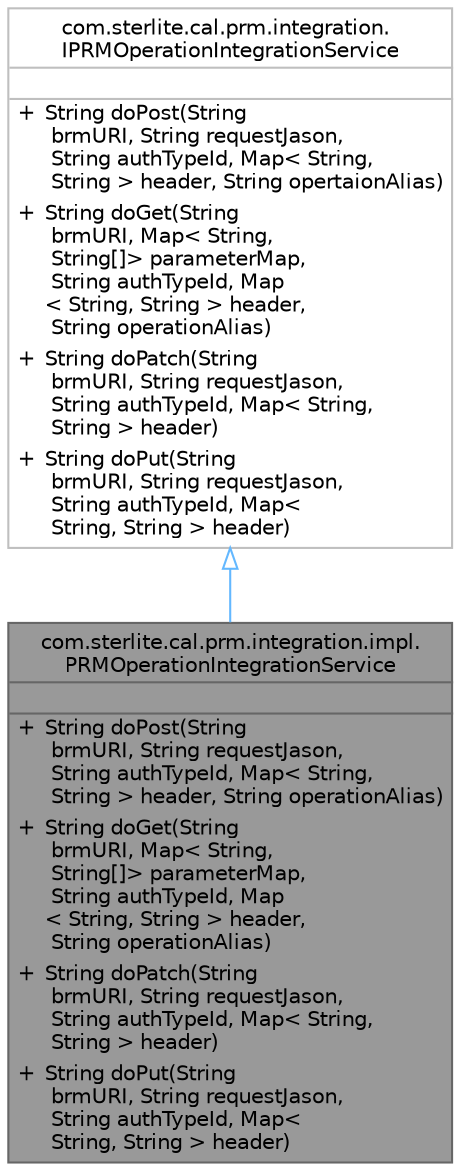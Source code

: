 digraph "com.sterlite.cal.prm.integration.impl.PRMOperationIntegrationService"
{
 // LATEX_PDF_SIZE
  bgcolor="transparent";
  edge [fontname=Helvetica,fontsize=10,labelfontname=Helvetica,labelfontsize=10];
  node [fontname=Helvetica,fontsize=10,shape=box,height=0.2,width=0.4];
  Node1 [id="Node000001",shape=plain,label=<<TABLE CELLBORDER="0" BORDER="1"><TR><TD COLSPAN="2" CELLPADDING="1" CELLSPACING="0">com.sterlite.cal.prm.integration.impl.<BR ALIGN="LEFT"/>PRMOperationIntegrationService</TD></TR>
<HR/>
<TR><TD COLSPAN="2" CELLPADDING="1" CELLSPACING="0">&nbsp;</TD></TR>
<HR/>
<TR><TD VALIGN="top" CELLPADDING="1" CELLSPACING="0">+</TD><TD VALIGN="top" ALIGN="LEFT" CELLPADDING="1" CELLSPACING="0">String doPost(String<BR ALIGN="LEFT"/> brmURI, String requestJason,<BR ALIGN="LEFT"/> String authTypeId, Map&lt; String,<BR ALIGN="LEFT"/> String &gt; header, String operationAlias)<BR ALIGN="LEFT"/></TD></TR>
<TR><TD VALIGN="top" CELLPADDING="1" CELLSPACING="0">+</TD><TD VALIGN="top" ALIGN="LEFT" CELLPADDING="1" CELLSPACING="0">String doGet(String<BR ALIGN="LEFT"/> brmURI, Map&lt; String,<BR ALIGN="LEFT"/> String[]&gt; parameterMap,<BR ALIGN="LEFT"/> String authTypeId, Map<BR ALIGN="LEFT"/>&lt; String, String &gt; header,<BR ALIGN="LEFT"/> String operationAlias)<BR ALIGN="LEFT"/></TD></TR>
<TR><TD VALIGN="top" CELLPADDING="1" CELLSPACING="0">+</TD><TD VALIGN="top" ALIGN="LEFT" CELLPADDING="1" CELLSPACING="0">String doPatch(String<BR ALIGN="LEFT"/> brmURI, String requestJason,<BR ALIGN="LEFT"/> String authTypeId, Map&lt; String,<BR ALIGN="LEFT"/> String &gt; header)<BR ALIGN="LEFT"/></TD></TR>
<TR><TD VALIGN="top" CELLPADDING="1" CELLSPACING="0">+</TD><TD VALIGN="top" ALIGN="LEFT" CELLPADDING="1" CELLSPACING="0">String doPut(String<BR ALIGN="LEFT"/> brmURI, String requestJason,<BR ALIGN="LEFT"/> String authTypeId, Map&lt;<BR ALIGN="LEFT"/> String, String &gt; header)<BR ALIGN="LEFT"/></TD></TR>
</TABLE>>
,height=0.2,width=0.4,color="gray40", fillcolor="grey60", style="filled", fontcolor="black",tooltip=" "];
  Node2 -> Node1 [id="edge1_Node000001_Node000002",dir="back",color="steelblue1",style="solid",tooltip=" ",arrowtail="onormal"];
  Node2 [id="Node000002",shape=plain,label=<<TABLE CELLBORDER="0" BORDER="1"><TR><TD COLSPAN="2" CELLPADDING="1" CELLSPACING="0">com.sterlite.cal.prm.integration.<BR ALIGN="LEFT"/>IPRMOperationIntegrationService</TD></TR>
<HR/>
<TR><TD COLSPAN="2" CELLPADDING="1" CELLSPACING="0">&nbsp;</TD></TR>
<HR/>
<TR><TD VALIGN="top" CELLPADDING="1" CELLSPACING="0">+</TD><TD VALIGN="top" ALIGN="LEFT" CELLPADDING="1" CELLSPACING="0">String doPost(String<BR ALIGN="LEFT"/> brmURI, String requestJason,<BR ALIGN="LEFT"/> String authTypeId, Map&lt; String,<BR ALIGN="LEFT"/> String &gt; header, String opertaionAlias)<BR ALIGN="LEFT"/></TD></TR>
<TR><TD VALIGN="top" CELLPADDING="1" CELLSPACING="0">+</TD><TD VALIGN="top" ALIGN="LEFT" CELLPADDING="1" CELLSPACING="0">String doGet(String<BR ALIGN="LEFT"/> brmURI, Map&lt; String,<BR ALIGN="LEFT"/> String[]&gt; parameterMap,<BR ALIGN="LEFT"/> String authTypeId, Map<BR ALIGN="LEFT"/>&lt; String, String &gt; header,<BR ALIGN="LEFT"/> String operationAlias)<BR ALIGN="LEFT"/></TD></TR>
<TR><TD VALIGN="top" CELLPADDING="1" CELLSPACING="0">+</TD><TD VALIGN="top" ALIGN="LEFT" CELLPADDING="1" CELLSPACING="0">String doPatch(String<BR ALIGN="LEFT"/> brmURI, String requestJason,<BR ALIGN="LEFT"/> String authTypeId, Map&lt; String,<BR ALIGN="LEFT"/> String &gt; header)<BR ALIGN="LEFT"/></TD></TR>
<TR><TD VALIGN="top" CELLPADDING="1" CELLSPACING="0">+</TD><TD VALIGN="top" ALIGN="LEFT" CELLPADDING="1" CELLSPACING="0">String doPut(String<BR ALIGN="LEFT"/> brmURI, String requestJason,<BR ALIGN="LEFT"/> String authTypeId, Map&lt;<BR ALIGN="LEFT"/> String, String &gt; header)<BR ALIGN="LEFT"/></TD></TR>
</TABLE>>
,height=0.2,width=0.4,color="grey75", fillcolor="white", style="filled",URL="$interfacecom_1_1sterlite_1_1cal_1_1prm_1_1integration_1_1_i_p_r_m_operation_integration_service.html",tooltip=" "];
}
